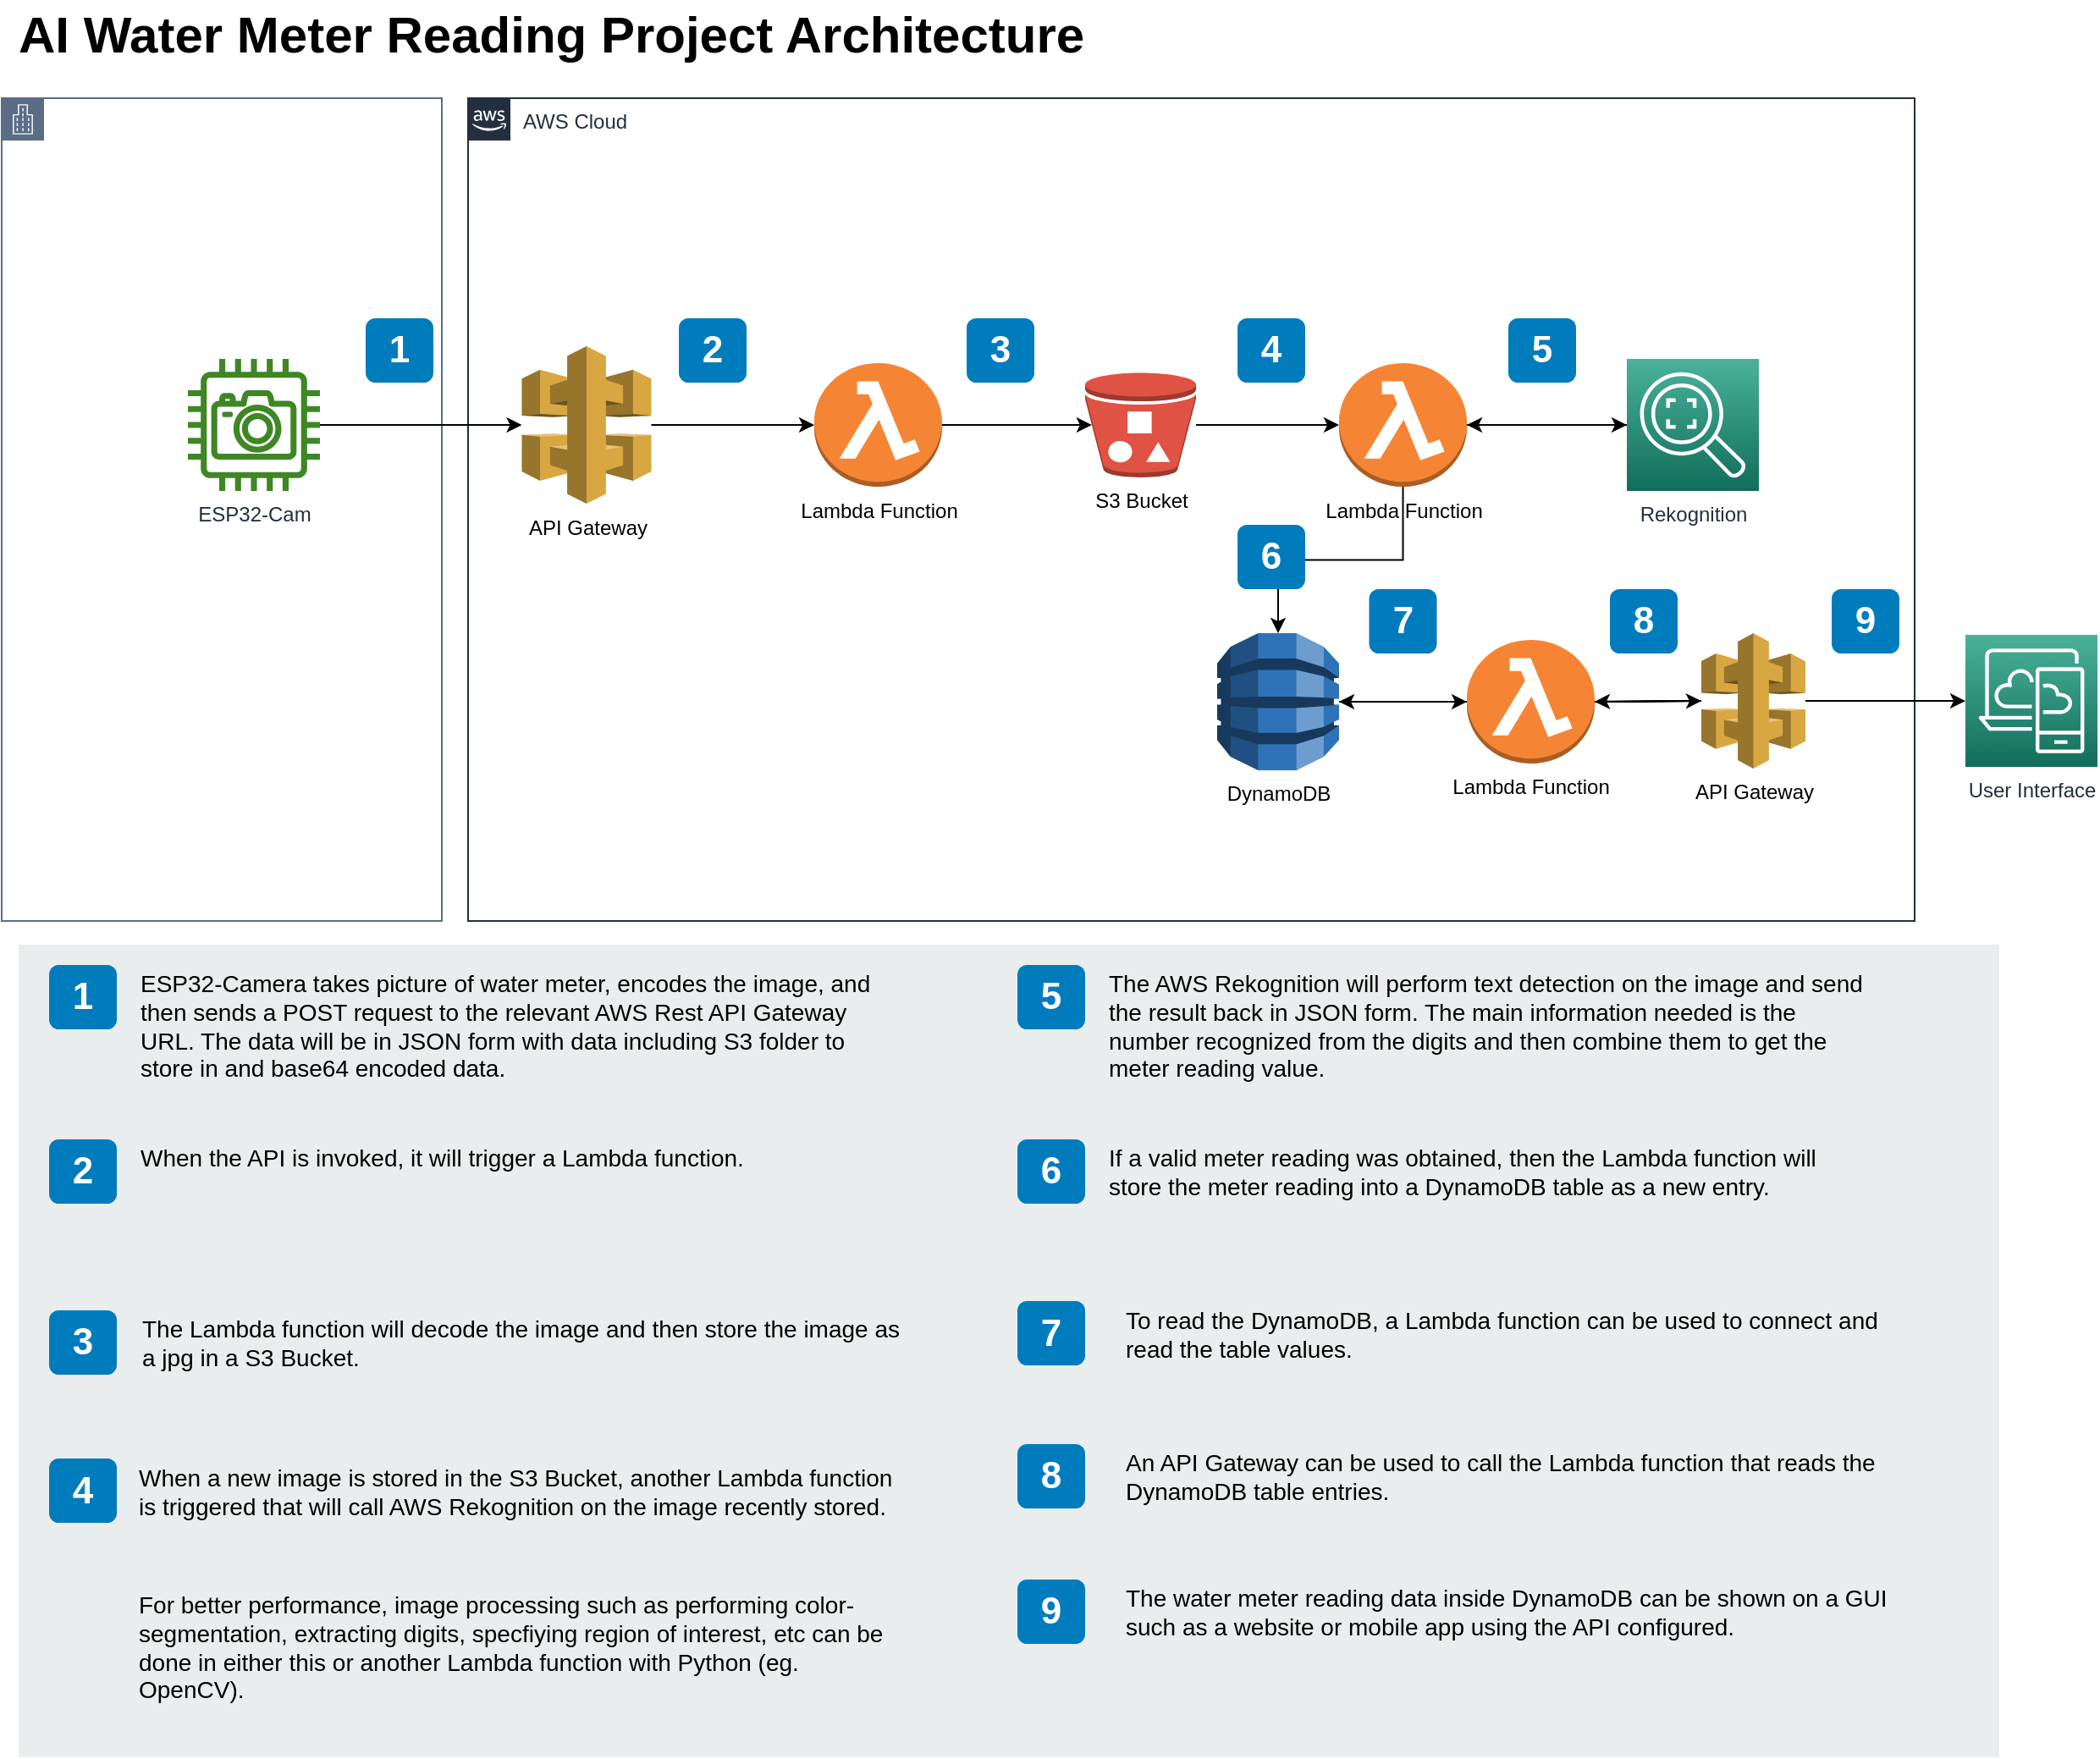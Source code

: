 <mxfile version="21.6.9" type="device">
  <diagram id="Ht1M8jgEwFfnCIfOTk4-" name="Page-1">
    <mxGraphModel dx="1434" dy="822" grid="1" gridSize="10" guides="1" tooltips="1" connect="1" arrows="1" fold="1" page="1" pageScale="1" pageWidth="827" pageHeight="1169" math="0" shadow="0">
      <root>
        <mxCell id="0" />
        <mxCell id="1" parent="0" />
        <mxCell id="UEzPUAAOIrF-is8g5C7q-2" value="AWS Cloud" style="points=[[0,0],[0.25,0],[0.5,0],[0.75,0],[1,0],[1,0.25],[1,0.5],[1,0.75],[1,1],[0.75,1],[0.5,1],[0.25,1],[0,1],[0,0.75],[0,0.5],[0,0.25]];outlineConnect=0;gradientColor=none;html=1;whiteSpace=wrap;fontSize=12;fontStyle=0;shape=mxgraph.aws4.group;grIcon=mxgraph.aws4.group_aws_cloud_alt;strokeColor=#232F3E;fillColor=none;verticalAlign=top;align=left;spacingLeft=30;fontColor=#232F3E;dashed=0;container=1;pointerEvents=0;collapsible=0;recursiveResize=0;" parent="1" vertex="1">
          <mxGeometry x="435.5" y="70" width="854.5" height="486" as="geometry" />
        </mxCell>
        <mxCell id="8ZX7qJJvUlMbTZdmTD4U-5" style="edgeStyle=orthogonalEdgeStyle;rounded=0;orthogonalLoop=1;jettySize=auto;html=1;" parent="UEzPUAAOIrF-is8g5C7q-2" source="8ZX7qJJvUlMbTZdmTD4U-4" target="8ZX7qJJvUlMbTZdmTD4U-3" edge="1">
          <mxGeometry relative="1" as="geometry" />
        </mxCell>
        <mxCell id="8ZX7qJJvUlMbTZdmTD4U-4" value="API Gateway" style="outlineConnect=0;dashed=0;verticalLabelPosition=bottom;verticalAlign=top;align=center;html=1;shape=mxgraph.aws3.api_gateway;fillColor=#D9A741;gradientColor=none;" parent="UEzPUAAOIrF-is8g5C7q-2" vertex="1">
          <mxGeometry x="31.75" y="146.5" width="76.5" height="93" as="geometry" />
        </mxCell>
        <mxCell id="8ZX7qJJvUlMbTZdmTD4U-9" style="edgeStyle=orthogonalEdgeStyle;rounded=0;orthogonalLoop=1;jettySize=auto;html=1;entryX=0.06;entryY=0.5;entryDx=0;entryDy=0;entryPerimeter=0;" parent="UEzPUAAOIrF-is8g5C7q-2" source="8ZX7qJJvUlMbTZdmTD4U-3" target="8ZX7qJJvUlMbTZdmTD4U-8" edge="1">
          <mxGeometry relative="1" as="geometry" />
        </mxCell>
        <mxCell id="8ZX7qJJvUlMbTZdmTD4U-3" value="Lambda Function" style="outlineConnect=0;dashed=0;verticalLabelPosition=bottom;verticalAlign=top;align=center;html=1;shape=mxgraph.aws3.lambda_function;fillColor=#F58534;gradientColor=none;" parent="UEzPUAAOIrF-is8g5C7q-2" vertex="1">
          <mxGeometry x="204.5" y="156.5" width="75.5" height="73" as="geometry" />
        </mxCell>
        <mxCell id="8ZX7qJJvUlMbTZdmTD4U-14" style="edgeStyle=orthogonalEdgeStyle;rounded=0;orthogonalLoop=1;jettySize=auto;html=1;entryX=0;entryY=0.5;entryDx=0;entryDy=0;entryPerimeter=0;" parent="UEzPUAAOIrF-is8g5C7q-2" source="8ZX7qJJvUlMbTZdmTD4U-8" target="8ZX7qJJvUlMbTZdmTD4U-13" edge="1">
          <mxGeometry relative="1" as="geometry" />
        </mxCell>
        <mxCell id="8ZX7qJJvUlMbTZdmTD4U-8" value="S3 Bucket" style="outlineConnect=0;dashed=0;verticalLabelPosition=bottom;verticalAlign=top;align=center;html=1;shape=mxgraph.aws3.bucket_with_objects;fillColor=#E05243;gradientColor=none;" parent="UEzPUAAOIrF-is8g5C7q-2" vertex="1">
          <mxGeometry x="364.5" y="162.06" width="65.5" height="61.88" as="geometry" />
        </mxCell>
        <mxCell id="UEzPUAAOIrF-is8g5C7q-19" value="2" style="rounded=1;whiteSpace=wrap;html=1;fillColor=#007CBD;strokeColor=none;fontColor=#FFFFFF;fontStyle=1;fontSize=22;" parent="UEzPUAAOIrF-is8g5C7q-2" vertex="1">
          <mxGeometry x="124.5" y="130" width="40" height="38" as="geometry" />
        </mxCell>
        <mxCell id="8ZX7qJJvUlMbTZdmTD4U-20" style="edgeStyle=orthogonalEdgeStyle;rounded=0;orthogonalLoop=1;jettySize=auto;html=1;" parent="UEzPUAAOIrF-is8g5C7q-2" source="8ZX7qJJvUlMbTZdmTD4U-10" target="8ZX7qJJvUlMbTZdmTD4U-13" edge="1">
          <mxGeometry relative="1" as="geometry" />
        </mxCell>
        <mxCell id="8ZX7qJJvUlMbTZdmTD4U-10" value="Rekognition" style="sketch=0;points=[[0,0,0],[0.25,0,0],[0.5,0,0],[0.75,0,0],[1,0,0],[0,1,0],[0.25,1,0],[0.5,1,0],[0.75,1,0],[1,1,0],[0,0.25,0],[0,0.5,0],[0,0.75,0],[1,0.25,0],[1,0.5,0],[1,0.75,0]];outlineConnect=0;fontColor=#232F3E;gradientColor=#4AB29A;gradientDirection=north;fillColor=#116D5B;strokeColor=#ffffff;dashed=0;verticalLabelPosition=bottom;verticalAlign=top;align=center;html=1;fontSize=12;fontStyle=0;aspect=fixed;shape=mxgraph.aws4.resourceIcon;resIcon=mxgraph.aws4.rekognition_2;" parent="UEzPUAAOIrF-is8g5C7q-2" vertex="1">
          <mxGeometry x="684.5" y="154" width="78" height="78" as="geometry" />
        </mxCell>
        <mxCell id="8ZX7qJJvUlMbTZdmTD4U-15" style="edgeStyle=orthogonalEdgeStyle;rounded=0;orthogonalLoop=1;jettySize=auto;html=1;" parent="UEzPUAAOIrF-is8g5C7q-2" source="8ZX7qJJvUlMbTZdmTD4U-13" target="8ZX7qJJvUlMbTZdmTD4U-10" edge="1">
          <mxGeometry relative="1" as="geometry" />
        </mxCell>
        <mxCell id="8ZX7qJJvUlMbTZdmTD4U-19" style="edgeStyle=orthogonalEdgeStyle;rounded=0;orthogonalLoop=1;jettySize=auto;html=1;entryX=0.5;entryY=0;entryDx=0;entryDy=0;entryPerimeter=0;" parent="UEzPUAAOIrF-is8g5C7q-2" source="8ZX7qJJvUlMbTZdmTD4U-13" target="8ZX7qJJvUlMbTZdmTD4U-30" edge="1">
          <mxGeometry relative="1" as="geometry">
            <mxPoint x="552.3" y="320" as="targetPoint" />
          </mxGeometry>
        </mxCell>
        <mxCell id="8ZX7qJJvUlMbTZdmTD4U-13" value="Lambda Function" style="outlineConnect=0;dashed=0;verticalLabelPosition=bottom;verticalAlign=top;align=center;html=1;shape=mxgraph.aws3.lambda_function;fillColor=#F58534;gradientColor=none;" parent="UEzPUAAOIrF-is8g5C7q-2" vertex="1">
          <mxGeometry x="514.5" y="156.5" width="75.5" height="73" as="geometry" />
        </mxCell>
        <mxCell id="8ZX7qJJvUlMbTZdmTD4U-22" value="3" style="rounded=1;whiteSpace=wrap;html=1;fillColor=#007CBD;strokeColor=none;fontColor=#FFFFFF;fontStyle=1;fontSize=22;labelBackgroundColor=none;" parent="UEzPUAAOIrF-is8g5C7q-2" vertex="1">
          <mxGeometry x="294.5" y="130" width="40" height="38" as="geometry" />
        </mxCell>
        <mxCell id="8ZX7qJJvUlMbTZdmTD4U-23" value="4" style="rounded=1;whiteSpace=wrap;html=1;fillColor=#007CBD;strokeColor=none;fontColor=#FFFFFF;fontStyle=1;fontSize=22;labelBackgroundColor=none;" parent="UEzPUAAOIrF-is8g5C7q-2" vertex="1">
          <mxGeometry x="454.5" y="130" width="40" height="38" as="geometry" />
        </mxCell>
        <mxCell id="8ZX7qJJvUlMbTZdmTD4U-24" value="5" style="rounded=1;whiteSpace=wrap;html=1;fillColor=#007CBD;strokeColor=none;fontColor=#FFFFFF;fontStyle=1;fontSize=22;labelBackgroundColor=none;" parent="UEzPUAAOIrF-is8g5C7q-2" vertex="1">
          <mxGeometry x="614.5" y="130" width="40" height="38" as="geometry" />
        </mxCell>
        <mxCell id="8ZX7qJJvUlMbTZdmTD4U-25" value="6" style="rounded=1;whiteSpace=wrap;html=1;fillColor=#007CBD;strokeColor=none;fontColor=#FFFFFF;fontStyle=1;fontSize=22;labelBackgroundColor=none;" parent="UEzPUAAOIrF-is8g5C7q-2" vertex="1">
          <mxGeometry x="454.5" y="252" width="40" height="38" as="geometry" />
        </mxCell>
        <mxCell id="8ZX7qJJvUlMbTZdmTD4U-34" style="edgeStyle=orthogonalEdgeStyle;rounded=0;orthogonalLoop=1;jettySize=auto;html=1;" parent="UEzPUAAOIrF-is8g5C7q-2" source="8ZX7qJJvUlMbTZdmTD4U-28" target="8ZX7qJJvUlMbTZdmTD4U-32" edge="1">
          <mxGeometry relative="1" as="geometry" />
        </mxCell>
        <mxCell id="8ZX7qJJvUlMbTZdmTD4U-37" style="edgeStyle=orthogonalEdgeStyle;rounded=0;orthogonalLoop=1;jettySize=auto;html=1;" parent="UEzPUAAOIrF-is8g5C7q-2" source="8ZX7qJJvUlMbTZdmTD4U-28" target="8ZX7qJJvUlMbTZdmTD4U-30" edge="1">
          <mxGeometry relative="1" as="geometry" />
        </mxCell>
        <mxCell id="8ZX7qJJvUlMbTZdmTD4U-28" value="Lambda Function" style="outlineConnect=0;dashed=0;verticalLabelPosition=bottom;verticalAlign=top;align=center;html=1;shape=mxgraph.aws3.lambda_function;fillColor=#F58534;gradientColor=none;" parent="UEzPUAAOIrF-is8g5C7q-2" vertex="1">
          <mxGeometry x="590" y="320" width="75.5" height="73" as="geometry" />
        </mxCell>
        <mxCell id="8ZX7qJJvUlMbTZdmTD4U-31" style="edgeStyle=orthogonalEdgeStyle;rounded=0;orthogonalLoop=1;jettySize=auto;html=1;" parent="UEzPUAAOIrF-is8g5C7q-2" source="8ZX7qJJvUlMbTZdmTD4U-30" target="8ZX7qJJvUlMbTZdmTD4U-28" edge="1">
          <mxGeometry relative="1" as="geometry" />
        </mxCell>
        <mxCell id="8ZX7qJJvUlMbTZdmTD4U-30" value="&lt;div&gt;DynamoDB&lt;/div&gt;" style="outlineConnect=0;dashed=0;verticalLabelPosition=bottom;verticalAlign=top;align=center;html=1;shape=mxgraph.aws3.dynamo_db;fillColor=#2E73B8;gradientColor=none;" parent="UEzPUAAOIrF-is8g5C7q-2" vertex="1">
          <mxGeometry x="442.5" y="316" width="72" height="81" as="geometry" />
        </mxCell>
        <mxCell id="8ZX7qJJvUlMbTZdmTD4U-36" style="edgeStyle=orthogonalEdgeStyle;rounded=0;orthogonalLoop=1;jettySize=auto;html=1;" parent="UEzPUAAOIrF-is8g5C7q-2" source="8ZX7qJJvUlMbTZdmTD4U-32" target="8ZX7qJJvUlMbTZdmTD4U-28" edge="1">
          <mxGeometry relative="1" as="geometry" />
        </mxCell>
        <mxCell id="8ZX7qJJvUlMbTZdmTD4U-32" value="API Gateway" style="outlineConnect=0;dashed=0;verticalLabelPosition=bottom;verticalAlign=top;align=center;html=1;shape=mxgraph.aws3.api_gateway;fillColor=#D9A741;gradientColor=none;" parent="UEzPUAAOIrF-is8g5C7q-2" vertex="1">
          <mxGeometry x="728.5" y="316" width="61.5" height="80" as="geometry" />
        </mxCell>
        <mxCell id="8ZX7qJJvUlMbTZdmTD4U-38" value="7" style="rounded=1;whiteSpace=wrap;html=1;fillColor=#007CBD;strokeColor=none;fontColor=#FFFFFF;fontStyle=1;fontSize=22;labelBackgroundColor=none;" parent="UEzPUAAOIrF-is8g5C7q-2" vertex="1">
          <mxGeometry x="532.25" y="290" width="40" height="38" as="geometry" />
        </mxCell>
        <mxCell id="8ZX7qJJvUlMbTZdmTD4U-39" value="8" style="rounded=1;whiteSpace=wrap;html=1;fillColor=#007CBD;strokeColor=none;fontColor=#FFFFFF;fontStyle=1;fontSize=22;labelBackgroundColor=none;" parent="UEzPUAAOIrF-is8g5C7q-2" vertex="1">
          <mxGeometry x="674.5" y="290" width="40" height="38" as="geometry" />
        </mxCell>
        <mxCell id="8ZX7qJJvUlMbTZdmTD4U-40" value="9" style="rounded=1;whiteSpace=wrap;html=1;fillColor=#007CBD;strokeColor=none;fontColor=#FFFFFF;fontStyle=1;fontSize=22;labelBackgroundColor=none;" parent="UEzPUAAOIrF-is8g5C7q-2" vertex="1">
          <mxGeometry x="805.5" y="290" width="40" height="38" as="geometry" />
        </mxCell>
        <mxCell id="UEzPUAAOIrF-is8g5C7q-1" value="" style="points=[[0,0],[0.25,0],[0.5,0],[0.75,0],[1,0],[1,0.25],[1,0.5],[1,0.75],[1,1],[0.75,1],[0.5,1],[0.25,1],[0,1],[0,0.75],[0,0.5],[0,0.25]];outlineConnect=0;gradientColor=none;html=1;whiteSpace=wrap;fontSize=12;fontStyle=0;shape=mxgraph.aws4.group;grIcon=mxgraph.aws4.group_corporate_data_center;strokeColor=#5A6C86;fillColor=none;verticalAlign=top;align=left;spacingLeft=30;fontColor=#5A6C86;dashed=0;container=1;pointerEvents=0;collapsible=0;recursiveResize=0;" parent="1" vertex="1">
          <mxGeometry x="160" y="70" width="260" height="486" as="geometry" />
        </mxCell>
        <mxCell id="8ZX7qJJvUlMbTZdmTD4U-1" value="ESP32-Cam" style="sketch=0;outlineConnect=0;fontColor=#232F3E;gradientColor=none;fillColor=#3F8624;strokeColor=none;dashed=0;verticalLabelPosition=bottom;verticalAlign=top;align=center;html=1;fontSize=12;fontStyle=0;aspect=fixed;pointerEvents=1;shape=mxgraph.aws4.camera;" parent="UEzPUAAOIrF-is8g5C7q-1" vertex="1">
          <mxGeometry x="110" y="154" width="78" height="78" as="geometry" />
        </mxCell>
        <mxCell id="-QjtrjUzRDEMRZ5MF8oH-9" value="1" style="rounded=1;whiteSpace=wrap;html=1;fillColor=#007CBD;strokeColor=none;fontColor=#FFFFFF;fontStyle=1;fontSize=22;" parent="UEzPUAAOIrF-is8g5C7q-1" vertex="1">
          <mxGeometry x="215" y="130" width="40" height="38" as="geometry" />
        </mxCell>
        <mxCell id="-QjtrjUzRDEMRZ5MF8oH-47" value="AI Water Meter Reading Project Architecture" style="text;html=1;resizable=0;points=[];autosize=1;align=left;verticalAlign=top;spacingTop=-4;fontSize=30;fontStyle=1" parent="1" vertex="1">
          <mxGeometry x="168" y="12" width="650" height="40" as="geometry" />
        </mxCell>
        <mxCell id="7OVz4w7n9kzEPWy-4BBC-3" value="" style="rounded=0;whiteSpace=wrap;html=1;fillColor=#EAEDED;fontSize=22;fontColor=#FFFFFF;strokeColor=none;labelBackgroundColor=none;" parent="1" vertex="1">
          <mxGeometry x="170" y="570" width="1170" height="480" as="geometry" />
        </mxCell>
        <mxCell id="7OVz4w7n9kzEPWy-4BBC-4" value="1" style="rounded=1;whiteSpace=wrap;html=1;fillColor=#007CBD;strokeColor=none;fontColor=#FFFFFF;fontStyle=1;fontSize=22;labelBackgroundColor=none;" parent="1" vertex="1">
          <mxGeometry x="188" y="582" width="40" height="38" as="geometry" />
        </mxCell>
        <mxCell id="7OVz4w7n9kzEPWy-4BBC-5" value="2" style="rounded=1;whiteSpace=wrap;html=1;fillColor=#007CBD;strokeColor=none;fontColor=#FFFFFF;fontStyle=1;fontSize=22;labelBackgroundColor=none;" parent="1" vertex="1">
          <mxGeometry x="188" y="685" width="40" height="38" as="geometry" />
        </mxCell>
        <mxCell id="7OVz4w7n9kzEPWy-4BBC-6" value="3" style="rounded=1;whiteSpace=wrap;html=1;fillColor=#007CBD;strokeColor=none;fontColor=#FFFFFF;fontStyle=1;fontSize=22;labelBackgroundColor=none;" parent="1" vertex="1">
          <mxGeometry x="188" y="786" width="40" height="38" as="geometry" />
        </mxCell>
        <mxCell id="7OVz4w7n9kzEPWy-4BBC-7" value="4" style="rounded=1;whiteSpace=wrap;html=1;fillColor=#007CBD;strokeColor=none;fontColor=#FFFFFF;fontStyle=1;fontSize=22;labelBackgroundColor=none;" parent="1" vertex="1">
          <mxGeometry x="188" y="873.5" width="40" height="38" as="geometry" />
        </mxCell>
        <mxCell id="7OVz4w7n9kzEPWy-4BBC-8" value="5" style="rounded=1;whiteSpace=wrap;html=1;fillColor=#007CBD;strokeColor=none;fontColor=#FFFFFF;fontStyle=1;fontSize=22;labelBackgroundColor=none;" parent="1" vertex="1">
          <mxGeometry x="760" y="582" width="40" height="38" as="geometry" />
        </mxCell>
        <mxCell id="7OVz4w7n9kzEPWy-4BBC-13" value="ESP32-Camera takes picture of water meter, encodes the image,  and then sends a POST request to the relevant AWS Rest API Gateway URL. The data will be in JSON form with data including S3 folder to store in and base64 encoded data." style="text;html=1;align=left;verticalAlign=top;spacingTop=-4;fontSize=14;labelBackgroundColor=none;whiteSpace=wrap;" parent="1" vertex="1">
          <mxGeometry x="239.5" y="581.5" width="449" height="118" as="geometry" />
        </mxCell>
        <mxCell id="7OVz4w7n9kzEPWy-4BBC-16" value="The Lambda function will decode the image and then store the image as a jpg in a S3 Bucket." style="text;html=1;align=left;verticalAlign=top;spacingTop=-4;fontSize=14;labelBackgroundColor=none;whiteSpace=wrap;" parent="1" vertex="1">
          <mxGeometry x="241" y="786" width="450" height="94.5" as="geometry" />
        </mxCell>
        <mxCell id="7OVz4w7n9kzEPWy-4BBC-17" value="The AWS Rekognition will perform text detection on the image and send the result back in JSON form. The main information needed is the number recognized from the digits and then combine them to get the meter reading value." style="text;html=1;align=left;verticalAlign=top;spacingTop=-4;fontSize=14;labelBackgroundColor=none;whiteSpace=wrap;" parent="1" vertex="1">
          <mxGeometry x="812" y="582" width="449" height="93" as="geometry" />
        </mxCell>
        <mxCell id="8ZX7qJJvUlMbTZdmTD4U-6" style="edgeStyle=orthogonalEdgeStyle;rounded=0;orthogonalLoop=1;jettySize=auto;html=1;" parent="1" source="8ZX7qJJvUlMbTZdmTD4U-1" target="8ZX7qJJvUlMbTZdmTD4U-4" edge="1">
          <mxGeometry relative="1" as="geometry" />
        </mxCell>
        <mxCell id="8ZX7qJJvUlMbTZdmTD4U-12" value="When the API is invoked, it will trigger a Lambda function." style="text;html=1;align=left;verticalAlign=top;spacingTop=-4;fontSize=14;labelBackgroundColor=none;whiteSpace=wrap;" parent="1" vertex="1">
          <mxGeometry x="240" y="685" width="450" height="91" as="geometry" />
        </mxCell>
        <mxCell id="8ZX7qJJvUlMbTZdmTD4U-43" value="User Interface" style="sketch=0;points=[[0,0,0],[0.25,0,0],[0.5,0,0],[0.75,0,0],[1,0,0],[0,1,0],[0.25,1,0],[0.5,1,0],[0.75,1,0],[1,1,0],[0,0.25,0],[0,0.5,0],[0,0.75,0],[1,0.25,0],[1,0.5,0],[1,0.75,0]];outlineConnect=0;fontColor=#232F3E;gradientColor=#4AB29A;gradientDirection=north;fillColor=#116D5B;strokeColor=#ffffff;dashed=0;verticalLabelPosition=bottom;verticalAlign=top;align=center;html=1;fontSize=12;fontStyle=0;aspect=fixed;shape=mxgraph.aws4.resourceIcon;resIcon=mxgraph.aws4.desktop_and_app_streaming;" parent="1" vertex="1">
          <mxGeometry x="1320" y="387" width="78" height="78" as="geometry" />
        </mxCell>
        <mxCell id="8ZX7qJJvUlMbTZdmTD4U-44" style="edgeStyle=orthogonalEdgeStyle;rounded=0;orthogonalLoop=1;jettySize=auto;html=1;" parent="1" source="8ZX7qJJvUlMbTZdmTD4U-32" target="8ZX7qJJvUlMbTZdmTD4U-43" edge="1">
          <mxGeometry relative="1" as="geometry" />
        </mxCell>
        <mxCell id="8ZX7qJJvUlMbTZdmTD4U-45" value="When a new image is stored in the S3 Bucket, another Lambda function is triggered that will call AWS Rekognition on the image recently stored." style="text;html=1;align=left;verticalAlign=top;spacingTop=-4;fontSize=14;labelBackgroundColor=none;whiteSpace=wrap;" parent="1" vertex="1">
          <mxGeometry x="238.5" y="873.5" width="450" height="94.5" as="geometry" />
        </mxCell>
        <mxCell id="8ZX7qJJvUlMbTZdmTD4U-46" value="6" style="rounded=1;whiteSpace=wrap;html=1;fillColor=#007CBD;strokeColor=none;fontColor=#FFFFFF;fontStyle=1;fontSize=22;labelBackgroundColor=none;" parent="1" vertex="1">
          <mxGeometry x="760" y="685" width="40" height="38" as="geometry" />
        </mxCell>
        <mxCell id="8ZX7qJJvUlMbTZdmTD4U-47" value="If a valid meter reading was obtained, then the Lambda function will store the meter reading into a DynamoDB table as a new entry." style="text;html=1;align=left;verticalAlign=top;spacingTop=-4;fontSize=14;labelBackgroundColor=none;whiteSpace=wrap;" parent="1" vertex="1">
          <mxGeometry x="812" y="685" width="449" height="93" as="geometry" />
        </mxCell>
        <mxCell id="8ZX7qJJvUlMbTZdmTD4U-50" value="7" style="rounded=1;whiteSpace=wrap;html=1;fillColor=#007CBD;strokeColor=none;fontColor=#FFFFFF;fontStyle=1;fontSize=22;labelBackgroundColor=none;" parent="1" vertex="1">
          <mxGeometry x="760" y="780.5" width="40" height="38" as="geometry" />
        </mxCell>
        <mxCell id="8ZX7qJJvUlMbTZdmTD4U-51" value="To read the DynamoDB, a Lambda function can be used to connect and read the table values." style="text;html=1;align=left;verticalAlign=top;spacingTop=-4;fontSize=14;labelBackgroundColor=none;whiteSpace=wrap;" parent="1" vertex="1">
          <mxGeometry x="822" y="780.5" width="449" height="93" as="geometry" />
        </mxCell>
        <mxCell id="8ZX7qJJvUlMbTZdmTD4U-52" value="8" style="rounded=1;whiteSpace=wrap;html=1;fillColor=#007CBD;strokeColor=none;fontColor=#FFFFFF;fontStyle=1;fontSize=22;labelBackgroundColor=none;" parent="1" vertex="1">
          <mxGeometry x="760" y="865" width="40" height="38" as="geometry" />
        </mxCell>
        <mxCell id="8ZX7qJJvUlMbTZdmTD4U-53" value="For better performance, image processing such as performing color-segmentation, extracting digits, specfiying region of interest, etc can be done in either this or another Lambda function with Python (eg. OpenCV)." style="text;whiteSpace=wrap;html=1;fontSize=14;" parent="1" vertex="1">
          <mxGeometry x="239" y="945" width="450" height="80" as="geometry" />
        </mxCell>
        <mxCell id="8ZX7qJJvUlMbTZdmTD4U-55" value="An API Gateway can be used to call the Lambda function that reads the DynamoDB table entries." style="text;html=1;align=left;verticalAlign=top;spacingTop=-4;fontSize=14;labelBackgroundColor=none;whiteSpace=wrap;" parent="1" vertex="1">
          <mxGeometry x="822" y="865" width="449" height="93" as="geometry" />
        </mxCell>
        <mxCell id="8ZX7qJJvUlMbTZdmTD4U-56" value="9" style="rounded=1;whiteSpace=wrap;html=1;fillColor=#007CBD;strokeColor=none;fontColor=#FFFFFF;fontStyle=1;fontSize=22;labelBackgroundColor=none;" parent="1" vertex="1">
          <mxGeometry x="760" y="945" width="40" height="38" as="geometry" />
        </mxCell>
        <mxCell id="8ZX7qJJvUlMbTZdmTD4U-57" value="The water meter reading data inside DynamoDB can be shown on a GUI  such as a website or mobile app using the API configured." style="text;html=1;align=left;verticalAlign=top;spacingTop=-4;fontSize=14;labelBackgroundColor=none;whiteSpace=wrap;" parent="1" vertex="1">
          <mxGeometry x="822" y="945" width="468" height="93" as="geometry" />
        </mxCell>
      </root>
    </mxGraphModel>
  </diagram>
</mxfile>
